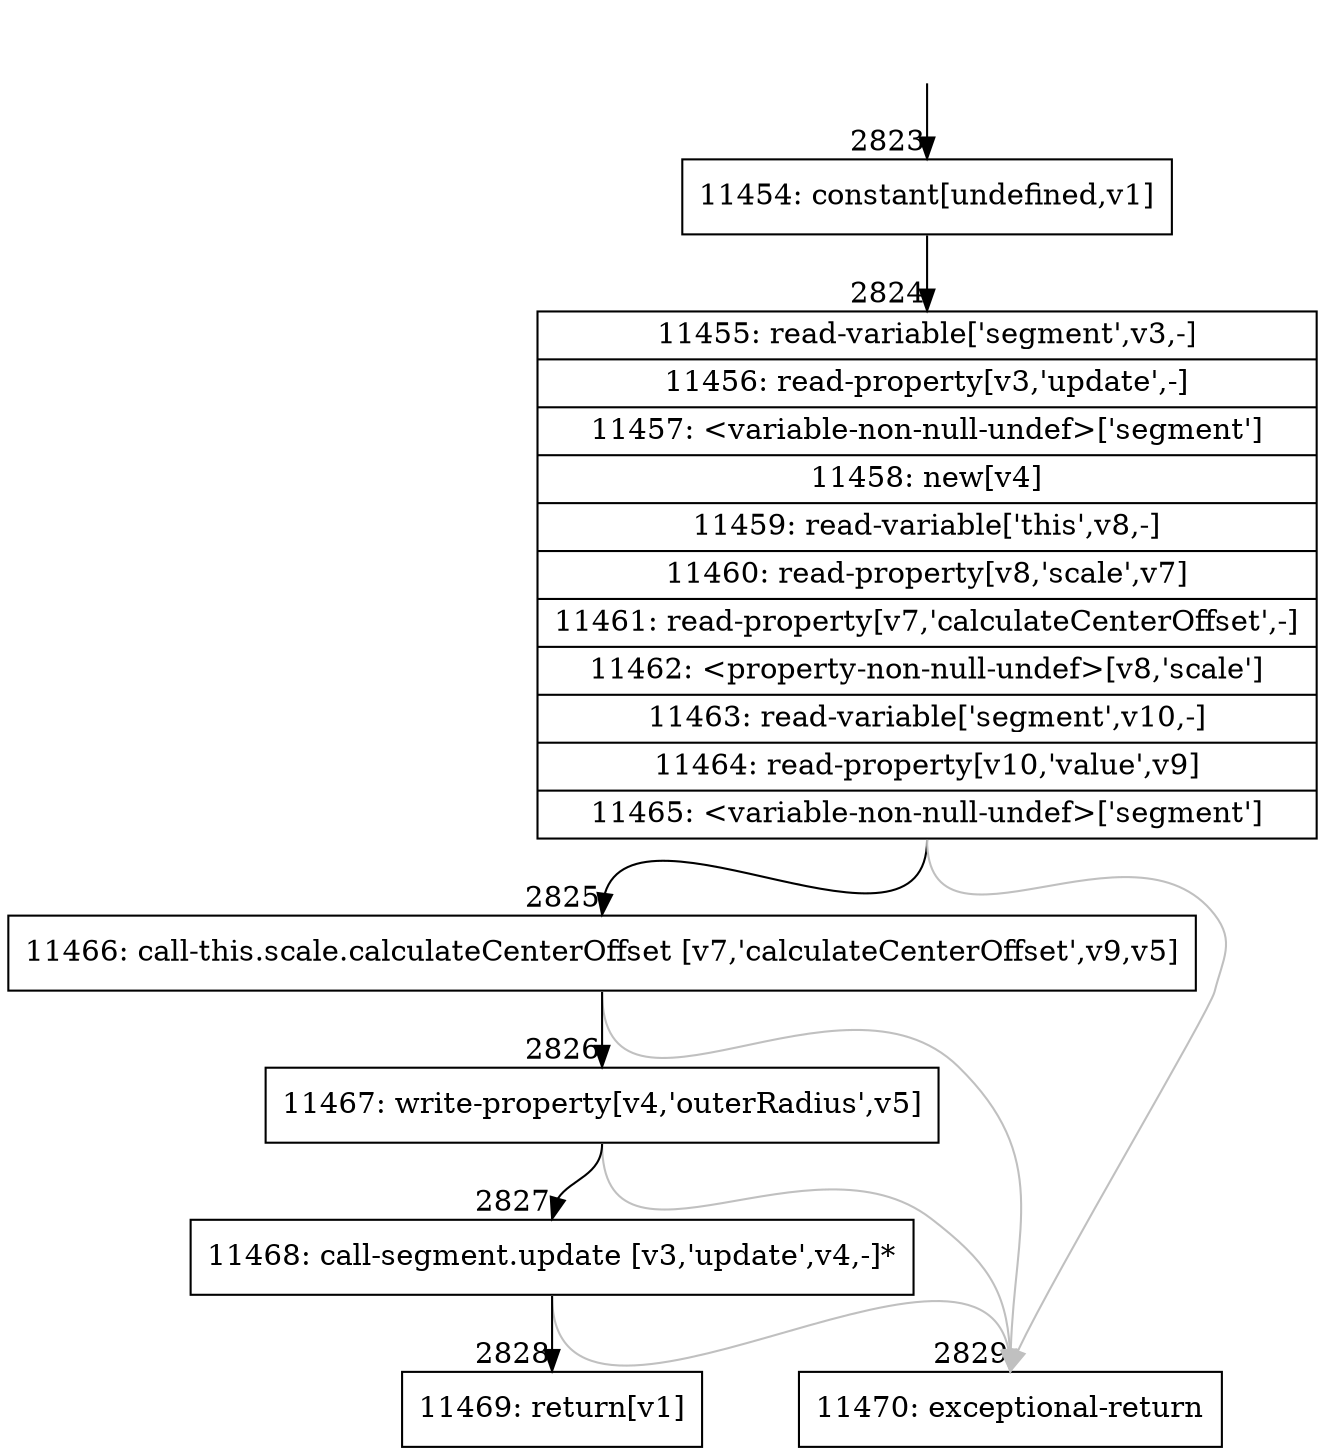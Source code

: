 digraph {
rankdir="TD"
BB_entry268[shape=none,label=""];
BB_entry268 -> BB2823 [tailport=s, headport=n, headlabel="    2823"]
BB2823 [shape=record label="{11454: constant[undefined,v1]}" ] 
BB2823 -> BB2824 [tailport=s, headport=n, headlabel="      2824"]
BB2824 [shape=record label="{11455: read-variable['segment',v3,-]|11456: read-property[v3,'update',-]|11457: \<variable-non-null-undef\>['segment']|11458: new[v4]|11459: read-variable['this',v8,-]|11460: read-property[v8,'scale',v7]|11461: read-property[v7,'calculateCenterOffset',-]|11462: \<property-non-null-undef\>[v8,'scale']|11463: read-variable['segment',v10,-]|11464: read-property[v10,'value',v9]|11465: \<variable-non-null-undef\>['segment']}" ] 
BB2824 -> BB2825 [tailport=s, headport=n, headlabel="      2825"]
BB2824 -> BB2829 [tailport=s, headport=n, color=gray, headlabel="      2829"]
BB2825 [shape=record label="{11466: call-this.scale.calculateCenterOffset [v7,'calculateCenterOffset',v9,v5]}" ] 
BB2825 -> BB2826 [tailport=s, headport=n, headlabel="      2826"]
BB2825 -> BB2829 [tailport=s, headport=n, color=gray]
BB2826 [shape=record label="{11467: write-property[v4,'outerRadius',v5]}" ] 
BB2826 -> BB2827 [tailport=s, headport=n, headlabel="      2827"]
BB2826 -> BB2829 [tailport=s, headport=n, color=gray]
BB2827 [shape=record label="{11468: call-segment.update [v3,'update',v4,-]*}" ] 
BB2827 -> BB2828 [tailport=s, headport=n, headlabel="      2828"]
BB2827 -> BB2829 [tailport=s, headport=n, color=gray]
BB2828 [shape=record label="{11469: return[v1]}" ] 
BB2829 [shape=record label="{11470: exceptional-return}" ] 
//#$~ 3101
}

